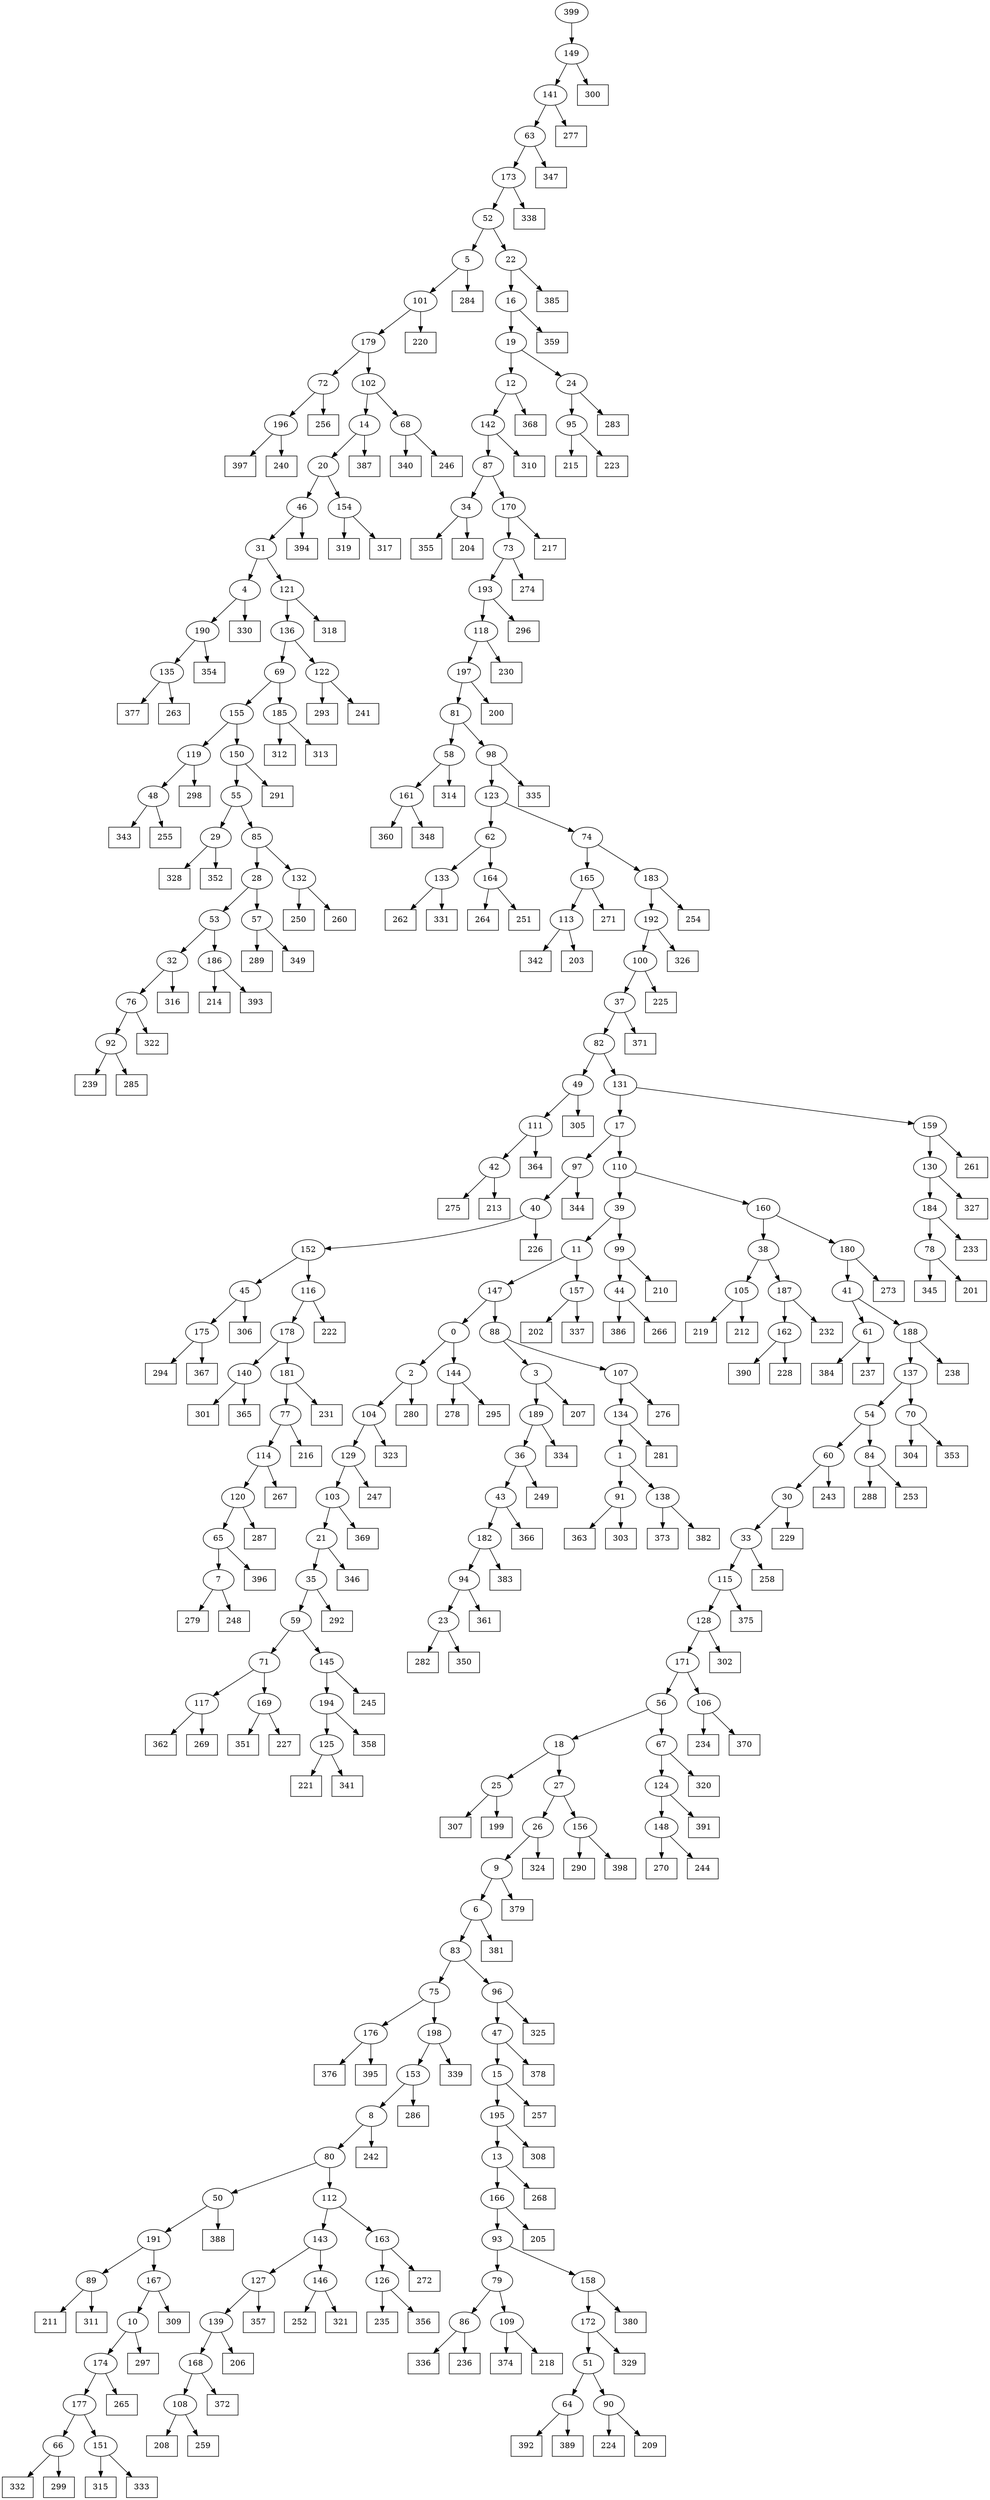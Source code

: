 digraph G {
0[label="0"];
1[label="1"];
2[label="2"];
3[label="3"];
4[label="4"];
5[label="5"];
6[label="6"];
7[label="7"];
8[label="8"];
9[label="9"];
10[label="10"];
11[label="11"];
12[label="12"];
13[label="13"];
14[label="14"];
15[label="15"];
16[label="16"];
17[label="17"];
18[label="18"];
19[label="19"];
20[label="20"];
21[label="21"];
22[label="22"];
23[label="23"];
24[label="24"];
25[label="25"];
26[label="26"];
27[label="27"];
28[label="28"];
29[label="29"];
30[label="30"];
31[label="31"];
32[label="32"];
33[label="33"];
34[label="34"];
35[label="35"];
36[label="36"];
37[label="37"];
38[label="38"];
39[label="39"];
40[label="40"];
41[label="41"];
42[label="42"];
43[label="43"];
44[label="44"];
45[label="45"];
46[label="46"];
47[label="47"];
48[label="48"];
49[label="49"];
50[label="50"];
51[label="51"];
52[label="52"];
53[label="53"];
54[label="54"];
55[label="55"];
56[label="56"];
57[label="57"];
58[label="58"];
59[label="59"];
60[label="60"];
61[label="61"];
62[label="62"];
63[label="63"];
64[label="64"];
65[label="65"];
66[label="66"];
67[label="67"];
68[label="68"];
69[label="69"];
70[label="70"];
71[label="71"];
72[label="72"];
73[label="73"];
74[label="74"];
75[label="75"];
76[label="76"];
77[label="77"];
78[label="78"];
79[label="79"];
80[label="80"];
81[label="81"];
82[label="82"];
83[label="83"];
84[label="84"];
85[label="85"];
86[label="86"];
87[label="87"];
88[label="88"];
89[label="89"];
90[label="90"];
91[label="91"];
92[label="92"];
93[label="93"];
94[label="94"];
95[label="95"];
96[label="96"];
97[label="97"];
98[label="98"];
99[label="99"];
100[label="100"];
101[label="101"];
102[label="102"];
103[label="103"];
104[label="104"];
105[label="105"];
106[label="106"];
107[label="107"];
108[label="108"];
109[label="109"];
110[label="110"];
111[label="111"];
112[label="112"];
113[label="113"];
114[label="114"];
115[label="115"];
116[label="116"];
117[label="117"];
118[label="118"];
119[label="119"];
120[label="120"];
121[label="121"];
122[label="122"];
123[label="123"];
124[label="124"];
125[label="125"];
126[label="126"];
127[label="127"];
128[label="128"];
129[label="129"];
130[label="130"];
131[label="131"];
132[label="132"];
133[label="133"];
134[label="134"];
135[label="135"];
136[label="136"];
137[label="137"];
138[label="138"];
139[label="139"];
140[label="140"];
141[label="141"];
142[label="142"];
143[label="143"];
144[label="144"];
145[label="145"];
146[label="146"];
147[label="147"];
148[label="148"];
149[label="149"];
150[label="150"];
151[label="151"];
152[label="152"];
153[label="153"];
154[label="154"];
155[label="155"];
156[label="156"];
157[label="157"];
158[label="158"];
159[label="159"];
160[label="160"];
161[label="161"];
162[label="162"];
163[label="163"];
164[label="164"];
165[label="165"];
166[label="166"];
167[label="167"];
168[label="168"];
169[label="169"];
170[label="170"];
171[label="171"];
172[label="172"];
173[label="173"];
174[label="174"];
175[label="175"];
176[label="176"];
177[label="177"];
178[label="178"];
179[label="179"];
180[label="180"];
181[label="181"];
182[label="182"];
183[label="183"];
184[label="184"];
185[label="185"];
186[label="186"];
187[label="187"];
188[label="188"];
189[label="189"];
190[label="190"];
191[label="191"];
192[label="192"];
193[label="193"];
194[label="194"];
195[label="195"];
196[label="196"];
197[label="197"];
198[label="198"];
199[shape=box,label="270"];
200[shape=box,label="289"];
201[shape=box,label="283"];
202[shape=box,label="378"];
203[shape=box,label="238"];
204[shape=box,label="308"];
205[shape=box,label="250"];
206[shape=box,label="366"];
207[shape=box,label="397"];
208[shape=box,label="323"];
209[shape=box,label="329"];
210[shape=box,label="239"];
211[shape=box,label="254"];
212[shape=box,label="318"];
213[shape=box,label="229"];
214[shape=box,label="363"];
215[shape=box,label="310"];
216[shape=box,label="276"];
217[shape=box,label="336"];
218[shape=box,label="300"];
219[shape=box,label="231"];
220[shape=box,label="322"];
221[shape=box,label="208"];
222[shape=box,label="290"];
223[shape=box,label="215"];
224[shape=box,label="305"];
225[shape=box,label="279"];
226[shape=box,label="376"];
227[shape=box,label="248"];
228[shape=box,label="273"];
229[shape=box,label="233"];
230[shape=box,label="392"];
231[shape=box,label="293"];
232[shape=box,label="211"];
233[shape=box,label="390"];
234[shape=box,label="396"];
235[shape=box,label="355"];
236[shape=box,label="242"];
237[shape=box,label="226"];
238[shape=box,label="319"];
239[shape=box,label="332"];
240[shape=box,label="371"];
241[shape=box,label="282"];
242[shape=box,label="340"];
243[shape=box,label="219"];
244[shape=box,label="384"];
245[shape=box,label="349"];
246[shape=box,label="344"];
247[shape=box,label="351"];
248[shape=box,label="369"];
249[shape=box,label="275"];
250[shape=box,label="252"];
251[shape=box,label="307"];
252[shape=box,label="285"];
253[shape=box,label="304"];
254[shape=box,label="328"];
255[shape=box,label="222"];
256[shape=box,label="359"];
257[shape=box,label="315"];
258[shape=box,label="240"];
259[shape=box,label="325"];
260[shape=box,label="301"];
261[shape=box,label="342"];
262[shape=box,label="311"];
263[shape=box,label="385"];
264[shape=box,label="288"];
265[shape=box,label="220"];
266[shape=box,label="199"];
267[shape=box,label="375"];
268[shape=box,label="284"];
269[shape=box,label="309"];
270[shape=box,label="380"];
271[shape=box,label="244"];
272[shape=box,label="343"];
273[shape=box,label="277"];
274[shape=box,label="326"];
275[shape=box,label="230"];
276[shape=box,label="389"];
277[shape=box,label="271"];
278[shape=box,label="354"];
279[shape=box,label="214"];
280[shape=box,label="398"];
281[shape=box,label="353"];
282[shape=box,label="357"];
283[shape=box,label="296"];
284[shape=box,label="324"];
285[shape=box,label="362"];
286[shape=box,label="294"];
287[shape=box,label="393"];
288[shape=box,label="291"];
289[shape=box,label="259"];
290[shape=box,label="234"];
291[shape=box,label="261"];
292[shape=box,label="334"];
293[shape=box,label="306"];
294[shape=box,label="372"];
295[shape=box,label="395"];
296[shape=box,label="221"];
297[shape=box,label="314"];
298[shape=box,label="202"];
299[shape=box,label="235"];
300[shape=box,label="312"];
301[shape=box,label="339"];
302[shape=box,label="203"];
303[shape=box,label="256"];
304[shape=box,label="247"];
305[shape=box,label="373"];
306[shape=box,label="365"];
307[shape=box,label="350"];
308[shape=box,label="327"];
309[shape=box,label="207"];
310[shape=box,label="386"];
311[shape=box,label="316"];
312[shape=box,label="260"];
313[shape=box,label="278"];
314[shape=box,label="224"];
315[shape=box,label="299"];
316[shape=box,label="358"];
317[shape=box,label="383"];
318[shape=box,label="241"];
319[shape=box,label="377"];
320[shape=box,label="269"];
321[shape=box,label="245"];
322[shape=box,label="391"];
323[shape=box,label="267"];
324[shape=box,label="382"];
325[shape=box,label="364"];
326[shape=box,label="313"];
327[shape=box,label="217"];
328[shape=box,label="263"];
329[shape=box,label="265"];
330[shape=box,label="346"];
331[shape=box,label="337"];
332[shape=box,label="295"];
333[shape=box,label="272"];
334[shape=box,label="212"];
335[shape=box,label="379"];
336[shape=box,label="216"];
337[shape=box,label="297"];
338[shape=box,label="274"];
339[shape=box,label="228"];
340[shape=box,label="200"];
341[shape=box,label="388"];
342[shape=box,label="205"];
343[shape=box,label="204"];
344[shape=box,label="347"];
345[shape=box,label="333"];
346[shape=box,label="262"];
347[shape=box,label="374"];
348[shape=box,label="360"];
349[shape=box,label="287"];
350[shape=box,label="246"];
351[shape=box,label="321"];
352[shape=box,label="225"];
353[shape=box,label="286"];
354[shape=box,label="345"];
355[shape=box,label="266"];
356[shape=box,label="257"];
357[shape=box,label="292"];
358[shape=box,label="249"];
359[shape=box,label="368"];
360[shape=box,label="370"];
361[shape=box,label="255"];
362[shape=box,label="298"];
363[shape=box,label="210"];
364[shape=box,label="213"];
365[shape=box,label="218"];
366[shape=box,label="303"];
367[shape=box,label="223"];
368[shape=box,label="338"];
369[shape=box,label="394"];
370[shape=box,label="253"];
371[shape=box,label="280"];
372[shape=box,label="237"];
373[shape=box,label="317"];
374[shape=box,label="206"];
375[shape=box,label="320"];
376[shape=box,label="381"];
377[shape=box,label="361"];
378[shape=box,label="281"];
379[shape=box,label="243"];
380[shape=box,label="302"];
381[shape=box,label="335"];
382[shape=box,label="341"];
383[shape=box,label="387"];
384[shape=box,label="209"];
385[shape=box,label="227"];
386[shape=box,label="201"];
387[shape=box,label="268"];
388[shape=box,label="258"];
389[shape=box,label="330"];
390[shape=box,label="367"];
391[shape=box,label="356"];
392[shape=box,label="236"];
393[shape=box,label="264"];
394[shape=box,label="352"];
395[shape=box,label="331"];
396[shape=box,label="232"];
397[shape=box,label="251"];
398[shape=box,label="348"];
399[label="399"];
142->215 ;
107->216 ;
68->350 ;
102->68 ;
138->324 ;
184->229 ;
153->353 ;
68->242 ;
111->325 ;
188->203 ;
196->258 ;
144->313 ;
106->360 ;
99->363 ;
2->371 ;
152->45 ;
92->252 ;
110->160 ;
128->380 ;
64->230 ;
117->285 ;
148->199 ;
169->385 ;
42->249 ;
164->393 ;
181->219 ;
98->381 ;
130->308 ;
115->267 ;
90->384 ;
72->196 ;
196->207 ;
126->391 ;
147->88 ;
177->151 ;
187->396 ;
126->299 ;
32->311 ;
25->251 ;
154->373 ;
91->366 ;
162->339 ;
24->201 ;
105->334 ;
198->153 ;
132->205 ;
23->307 ;
29->394 ;
198->301 ;
140->306 ;
75->198 ;
127->282 ;
23->241 ;
160->38 ;
40->237 ;
156->280 ;
58->161 ;
132->312 ;
171->56 ;
85->132 ;
1->91 ;
91->214 ;
7->225 ;
63->344 ;
66->239 ;
64->276 ;
110->39 ;
133->395 ;
71->117 ;
161->398 ;
174->329 ;
165->277 ;
180->228 ;
71->169 ;
97->246 ;
162->233 ;
30->33 ;
33->388 ;
176->226 ;
45->175 ;
170->73 ;
145->321 ;
194->316 ;
62->133 ;
185->300 ;
3->189 ;
189->292 ;
182->317 ;
57->200 ;
119->362 ;
175->390 ;
77->336 ;
10->337 ;
109->347 ;
170->327 ;
100->37 ;
122->231 ;
89->232 ;
44->310 ;
65->234 ;
59->71 ;
69->185 ;
88->107 ;
186->287 ;
144->332 ;
51->64 ;
124->322 ;
89->262 ;
121->212 ;
114->323 ;
25->266 ;
191->167 ;
167->269 ;
178->181 ;
58->297 ;
49->111 ;
30->213 ;
32->76 ;
168->294 ;
159->130 ;
104->129 ;
12->359 ;
104->208 ;
6->83 ;
83->75 ;
95->367 ;
183->211 ;
123->62 ;
62->164 ;
38->187 ;
187->162 ;
56->18 ;
18->25 ;
43->206 ;
47->202 ;
116->255 ;
59->145 ;
145->194 ;
158->172 ;
54->84 ;
172->51 ;
41->188 ;
46->369 ;
141->273 ;
129->304 ;
48->361 ;
189->36 ;
100->352 ;
148->271 ;
113->302 ;
20->154 ;
49->224 ;
134->1 ;
149->218 ;
87->170 ;
9->6 ;
6->376 ;
70->281 ;
103->248 ;
80->112 ;
34->343 ;
151->345 ;
155->150 ;
116->178 ;
20->46 ;
183->192 ;
22->263 ;
26->284 ;
75->176 ;
130->184 ;
142->87 ;
87->34 ;
83->96 ;
96->259 ;
35->59 ;
95->223 ;
143->146 ;
118->275 ;
156->222 ;
38->105 ;
84->264 ;
41->61 ;
61->372 ;
21->35 ;
176->295 ;
36->358 ;
24->95 ;
192->100 ;
146->351 ;
86->392 ;
78->386 ;
61->244 ;
195->204 ;
141->63 ;
139->168 ;
19->24 ;
179->102 ;
168->108 ;
72->303 ;
181->77 ;
77->114 ;
81->98 ;
173->368 ;
173->52 ;
52->5 ;
146->250 ;
1->138 ;
138->305 ;
108->289 ;
180->41 ;
27->26 ;
172->209 ;
7->227 ;
157->298 ;
113->261 ;
84->370 ;
111->42 ;
42->364 ;
160->180 ;
43->182 ;
16->256 ;
135->319 ;
109->365 ;
174->177 ;
177->66 ;
19->12 ;
12->142 ;
185->326 ;
8->80 ;
51->90 ;
163->333 ;
45->293 ;
153->8 ;
8->236 ;
93->79 ;
85->28 ;
0->2 ;
2->104 ;
150->55 ;
55->85 ;
63->173 ;
80->50 ;
44->355 ;
65->7 ;
184->78 ;
78->354 ;
79->109 ;
131->159 ;
159->291 ;
50->341 ;
178->140 ;
140->260 ;
34->235 ;
18->27 ;
27->156 ;
105->243 ;
28->53 ;
53->186 ;
169->247 ;
167->10 ;
10->174 ;
155->119 ;
188->137 ;
137->70 ;
33->115 ;
35->357 ;
399->149 ;
149->141 ;
82->131 ;
135->328 ;
26->9 ;
9->335 ;
94->377 ;
39->11 ;
127->139 ;
139->374 ;
137->54 ;
124->148 ;
164->397 ;
123->74 ;
150->288 ;
5->268 ;
197->81 ;
81->58 ;
112->143 ;
11->147 ;
79->86 ;
86->217 ;
101->179 ;
179->72 ;
112->163 ;
163->126 ;
76->220 ;
74->165 ;
165->113 ;
60->379 ;
53->32 ;
97->40 ;
16->19 ;
93->158 ;
158->270 ;
190->135 ;
193->283 ;
197->340 ;
182->94 ;
94->23 ;
40->152 ;
13->166 ;
166->342 ;
4->190 ;
190->278 ;
192->274 ;
125->382 ;
106->290 ;
114->120 ;
120->65 ;
76->92 ;
92->210 ;
108->221 ;
136->122 ;
122->318 ;
90->314 ;
133->346 ;
157->331 ;
154->238 ;
55->29 ;
11->157 ;
147->0 ;
0->144 ;
120->349 ;
119->48 ;
21->330 ;
50->191 ;
191->89 ;
166->93 ;
96->47 ;
39->99 ;
99->44 ;
37->240 ;
37->82 ;
82->49 ;
14->383 ;
73->193 ;
66->315 ;
46->31 ;
31->4 ;
36->43 ;
131->17 ;
17->110 ;
29->254 ;
88->3 ;
3->309 ;
98->123 ;
107->134 ;
134->378 ;
117->320 ;
31->121 ;
121->136 ;
143->127 ;
115->128 ;
128->171 ;
152->116 ;
129->103 ;
103->21 ;
48->272 ;
194->125 ;
125->296 ;
4->389 ;
52->22 ;
22->16 ;
175->286 ;
195->13 ;
13->387 ;
67->124 ;
193->118 ;
118->197 ;
151->257 ;
15->356 ;
73->338 ;
136->69 ;
69->155 ;
17->97 ;
28->57 ;
57->245 ;
171->106 ;
47->15 ;
15->195 ;
161->348 ;
102->14 ;
14->20 ;
74->183 ;
5->101 ;
101->265 ;
70->253 ;
56->67 ;
67->375 ;
186->279 ;
54->60 ;
60->30 ;
}
